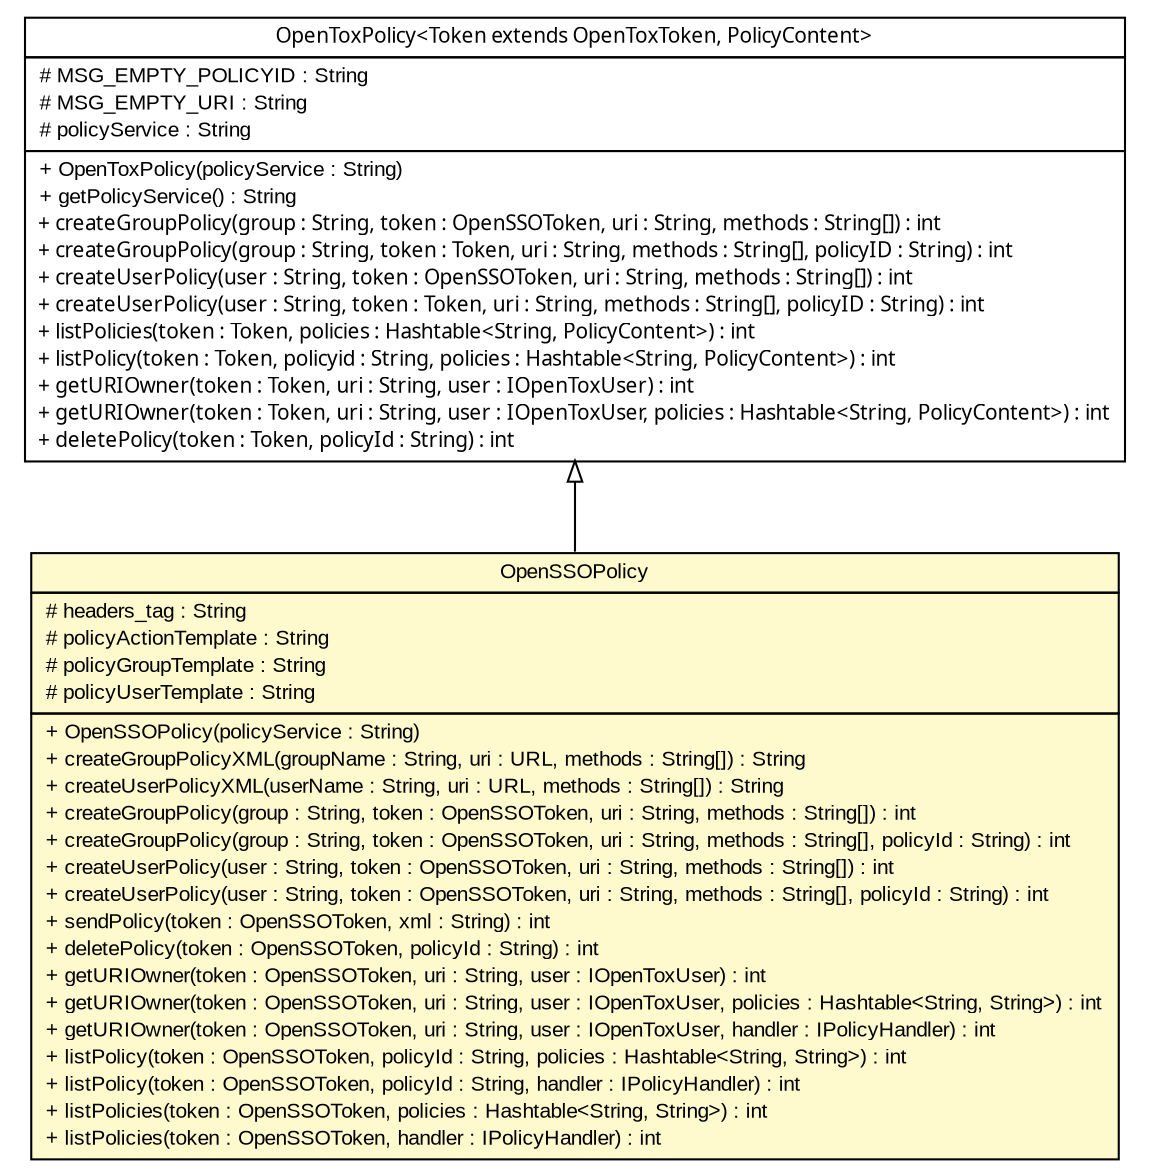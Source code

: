 #!/usr/local/bin/dot
#
# Class diagram 
# Generated by UmlGraph version 4.6 (http://www.spinellis.gr/sw/umlgraph)
#

digraph G {
	edge [fontname="arial",fontsize=10,labelfontname="arial",labelfontsize=10];
	node [fontname="arial",fontsize=10,shape=plaintext];
	// org.opentox.aa.OpenToxPolicy<Token extends org.opentox.aa.OpenToxToken, PolicyContent>
	c740 [label=<<table border="0" cellborder="1" cellspacing="0" cellpadding="2" port="p" href="../OpenToxPolicy.html">
		<tr><td><table border="0" cellspacing="0" cellpadding="1">
			<tr><td><font face="ariali"> OpenToxPolicy&lt;Token extends OpenToxToken, PolicyContent&gt; </font></td></tr>
		</table></td></tr>
		<tr><td><table border="0" cellspacing="0" cellpadding="1">
			<tr><td align="left"> # MSG_EMPTY_POLICYID : String </td></tr>
			<tr><td align="left"> # MSG_EMPTY_URI : String </td></tr>
			<tr><td align="left"> # policyService : String </td></tr>
		</table></td></tr>
		<tr><td><table border="0" cellspacing="0" cellpadding="1">
			<tr><td align="left"> + OpenToxPolicy(policyService : String) </td></tr>
			<tr><td align="left"> + getPolicyService() : String </td></tr>
			<tr><td align="left"><font face="ariali" point-size="10.0"> + createGroupPolicy(group : String, token : OpenSSOToken, uri : String, methods : String[]) : int </font></td></tr>
			<tr><td align="left"><font face="ariali" point-size="10.0"> + createGroupPolicy(group : String, token : Token, uri : String, methods : String[], policyID : String) : int </font></td></tr>
			<tr><td align="left"><font face="ariali" point-size="10.0"> + createUserPolicy(user : String, token : OpenSSOToken, uri : String, methods : String[]) : int </font></td></tr>
			<tr><td align="left"><font face="ariali" point-size="10.0"> + createUserPolicy(user : String, token : Token, uri : String, methods : String[], policyID : String) : int </font></td></tr>
			<tr><td align="left"><font face="ariali" point-size="10.0"> + listPolicies(token : Token, policies : Hashtable&lt;String, PolicyContent&gt;) : int </font></td></tr>
			<tr><td align="left"><font face="ariali" point-size="10.0"> + listPolicy(token : Token, policyid : String, policies : Hashtable&lt;String, PolicyContent&gt;) : int </font></td></tr>
			<tr><td align="left"><font face="ariali" point-size="10.0"> + getURIOwner(token : Token, uri : String, user : IOpenToxUser) : int </font></td></tr>
			<tr><td align="left"><font face="ariali" point-size="10.0"> + getURIOwner(token : Token, uri : String, user : IOpenToxUser, policies : Hashtable&lt;String, PolicyContent&gt;) : int </font></td></tr>
			<tr><td align="left"><font face="ariali" point-size="10.0"> + deletePolicy(token : Token, policyId : String) : int </font></td></tr>
		</table></td></tr>
		</table>>, fontname="arial", fontcolor="black", fontsize=10.0];
	// org.opentox.aa.opensso.OpenSSOPolicy
	c743 [label=<<table border="0" cellborder="1" cellspacing="0" cellpadding="2" port="p" bgcolor="lemonChiffon" href="./OpenSSOPolicy.html">
		<tr><td><table border="0" cellspacing="0" cellpadding="1">
			<tr><td> OpenSSOPolicy </td></tr>
		</table></td></tr>
		<tr><td><table border="0" cellspacing="0" cellpadding="1">
			<tr><td align="left"> # headers_tag : String </td></tr>
			<tr><td align="left"> # policyActionTemplate : String </td></tr>
			<tr><td align="left"> # policyGroupTemplate : String </td></tr>
			<tr><td align="left"> # policyUserTemplate : String </td></tr>
		</table></td></tr>
		<tr><td><table border="0" cellspacing="0" cellpadding="1">
			<tr><td align="left"> + OpenSSOPolicy(policyService : String) </td></tr>
			<tr><td align="left"> + createGroupPolicyXML(groupName : String, uri : URL, methods : String[]) : String </td></tr>
			<tr><td align="left"> + createUserPolicyXML(userName : String, uri : URL, methods : String[]) : String </td></tr>
			<tr><td align="left"> + createGroupPolicy(group : String, token : OpenSSOToken, uri : String, methods : String[]) : int </td></tr>
			<tr><td align="left"> + createGroupPolicy(group : String, token : OpenSSOToken, uri : String, methods : String[], policyId : String) : int </td></tr>
			<tr><td align="left"> + createUserPolicy(user : String, token : OpenSSOToken, uri : String, methods : String[]) : int </td></tr>
			<tr><td align="left"> + createUserPolicy(user : String, token : OpenSSOToken, uri : String, methods : String[], policyId : String) : int </td></tr>
			<tr><td align="left"> + sendPolicy(token : OpenSSOToken, xml : String) : int </td></tr>
			<tr><td align="left"> + deletePolicy(token : OpenSSOToken, policyId : String) : int </td></tr>
			<tr><td align="left"> + getURIOwner(token : OpenSSOToken, uri : String, user : IOpenToxUser) : int </td></tr>
			<tr><td align="left"> + getURIOwner(token : OpenSSOToken, uri : String, user : IOpenToxUser, policies : Hashtable&lt;String, String&gt;) : int </td></tr>
			<tr><td align="left"> + getURIOwner(token : OpenSSOToken, uri : String, user : IOpenToxUser, handler : IPolicyHandler) : int </td></tr>
			<tr><td align="left"> + listPolicy(token : OpenSSOToken, policyId : String, policies : Hashtable&lt;String, String&gt;) : int </td></tr>
			<tr><td align="left"> + listPolicy(token : OpenSSOToken, policyId : String, handler : IPolicyHandler) : int </td></tr>
			<tr><td align="left"> + listPolicies(token : OpenSSOToken, policies : Hashtable&lt;String, String&gt;) : int </td></tr>
			<tr><td align="left"> + listPolicies(token : OpenSSOToken, handler : IPolicyHandler) : int </td></tr>
		</table></td></tr>
		</table>>, fontname="arial", fontcolor="black", fontsize=10.0];
	//org.opentox.aa.opensso.OpenSSOPolicy extends org.opentox.aa.OpenToxPolicy<org.opentox.aa.opensso.OpenSSOToken, java.lang.String>
	c740:p -> c743:p [dir=back,arrowtail=empty];
}

